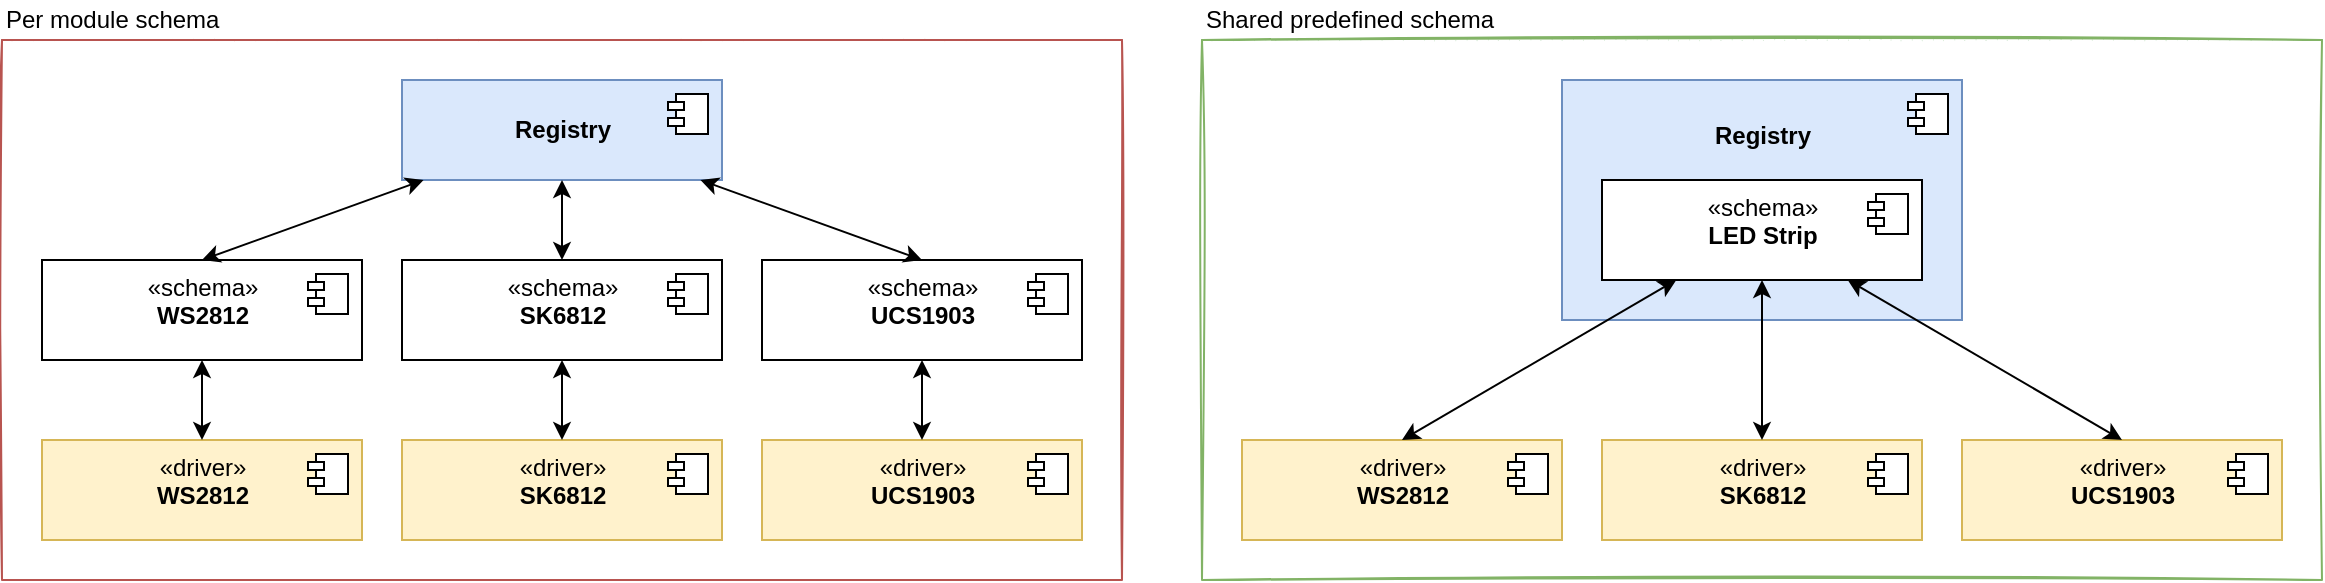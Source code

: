 <mxfile>
    <diagram id="qsWdjLXhYfynifRHrDlj" name="Page-1">
        <mxGraphModel dx="517" dy="1678" grid="1" gridSize="10" guides="1" tooltips="1" connect="1" arrows="1" fold="1" page="1" pageScale="1" pageWidth="1169" pageHeight="827" math="0" shadow="0">
            <root>
                <mxCell id="0"/>
                <mxCell id="1" parent="0"/>
                <mxCell id="37" value="&lt;b&gt;&lt;br&gt;Registry&lt;/b&gt;" style="html=1;dropTarget=0;verticalAlign=top;fillColor=#dae8fc;strokeColor=#6c8ebf;" parent="1" vertex="1">
                    <mxGeometry x="840" y="-690" width="200" height="120" as="geometry"/>
                </mxCell>
                <mxCell id="38" value="" style="shape=module;jettyWidth=8;jettyHeight=4;" parent="37" vertex="1">
                    <mxGeometry x="1" width="20" height="20" relative="1" as="geometry">
                        <mxPoint x="-27" y="7" as="offset"/>
                    </mxGeometry>
                </mxCell>
                <mxCell id="2" value="«driver»&lt;br&gt;&lt;b&gt;WS2812&lt;/b&gt;" style="html=1;dropTarget=0;verticalAlign=top;fillColor=#fff2cc;strokeColor=#d6b656;" parent="1" vertex="1">
                    <mxGeometry x="80" y="-510" width="160" height="50" as="geometry"/>
                </mxCell>
                <mxCell id="3" value="" style="shape=module;jettyWidth=8;jettyHeight=4;" parent="2" vertex="1">
                    <mxGeometry x="1" width="20" height="20" relative="1" as="geometry">
                        <mxPoint x="-27" y="7" as="offset"/>
                    </mxGeometry>
                </mxCell>
                <mxCell id="4" value="«driver»&lt;br&gt;&lt;b&gt;SK6812&lt;/b&gt;" style="html=1;dropTarget=0;verticalAlign=top;fillColor=#fff2cc;strokeColor=#d6b656;" parent="1" vertex="1">
                    <mxGeometry x="260" y="-510" width="160" height="50" as="geometry"/>
                </mxCell>
                <mxCell id="5" value="" style="shape=module;jettyWidth=8;jettyHeight=4;" parent="4" vertex="1">
                    <mxGeometry x="1" width="20" height="20" relative="1" as="geometry">
                        <mxPoint x="-27" y="7" as="offset"/>
                    </mxGeometry>
                </mxCell>
                <mxCell id="6" value="«driver»&lt;br&gt;&lt;b&gt;UCS1903&lt;/b&gt;" style="html=1;dropTarget=0;verticalAlign=top;fillColor=#fff2cc;strokeColor=#d6b656;" parent="1" vertex="1">
                    <mxGeometry x="440" y="-510" width="160" height="50" as="geometry"/>
                </mxCell>
                <mxCell id="7" value="" style="shape=module;jettyWidth=8;jettyHeight=4;" parent="6" vertex="1">
                    <mxGeometry x="1" width="20" height="20" relative="1" as="geometry">
                        <mxPoint x="-27" y="7" as="offset"/>
                    </mxGeometry>
                </mxCell>
                <mxCell id="8" value="«schema»&lt;br&gt;&lt;b&gt;WS2812&lt;/b&gt;" style="html=1;dropTarget=0;verticalAlign=top;" parent="1" vertex="1">
                    <mxGeometry x="80" y="-600" width="160" height="50" as="geometry"/>
                </mxCell>
                <mxCell id="9" value="" style="shape=module;jettyWidth=8;jettyHeight=4;" parent="8" vertex="1">
                    <mxGeometry x="1" width="20" height="20" relative="1" as="geometry">
                        <mxPoint x="-27" y="7" as="offset"/>
                    </mxGeometry>
                </mxCell>
                <mxCell id="10" value="«schema»&lt;br&gt;&lt;b&gt;SK6812&lt;/b&gt;" style="html=1;dropTarget=0;verticalAlign=top;" parent="1" vertex="1">
                    <mxGeometry x="260" y="-600" width="160" height="50" as="geometry"/>
                </mxCell>
                <mxCell id="11" value="" style="shape=module;jettyWidth=8;jettyHeight=4;" parent="10" vertex="1">
                    <mxGeometry x="1" width="20" height="20" relative="1" as="geometry">
                        <mxPoint x="-27" y="7" as="offset"/>
                    </mxGeometry>
                </mxCell>
                <mxCell id="12" value="«schema»&lt;br&gt;&lt;b&gt;UCS1903&lt;/b&gt;" style="html=1;dropTarget=0;verticalAlign=top;" parent="1" vertex="1">
                    <mxGeometry x="440" y="-600" width="160" height="50" as="geometry"/>
                </mxCell>
                <mxCell id="13" value="" style="shape=module;jettyWidth=8;jettyHeight=4;" parent="12" vertex="1">
                    <mxGeometry x="1" width="20" height="20" relative="1" as="geometry">
                        <mxPoint x="-27" y="7" as="offset"/>
                    </mxGeometry>
                </mxCell>
                <mxCell id="14" value="" style="endArrow=classic;startArrow=classic;html=1;entryX=0.5;entryY=1;entryDx=0;entryDy=0;exitX=0.5;exitY=0;exitDx=0;exitDy=0;" parent="1" source="2" target="8" edge="1">
                    <mxGeometry width="50" height="50" relative="1" as="geometry">
                        <mxPoint x="230" y="-260" as="sourcePoint"/>
                        <mxPoint x="280" y="-310" as="targetPoint"/>
                    </mxGeometry>
                </mxCell>
                <mxCell id="15" value="" style="endArrow=classic;startArrow=classic;html=1;entryX=0.5;entryY=1;entryDx=0;entryDy=0;exitX=0.5;exitY=0;exitDx=0;exitDy=0;" parent="1" source="4" target="10" edge="1">
                    <mxGeometry width="50" height="50" relative="1" as="geometry">
                        <mxPoint x="170" y="-500" as="sourcePoint"/>
                        <mxPoint x="170" y="-540" as="targetPoint"/>
                    </mxGeometry>
                </mxCell>
                <mxCell id="16" value="" style="endArrow=classic;startArrow=classic;html=1;entryX=0.5;entryY=1;entryDx=0;entryDy=0;exitX=0.5;exitY=0;exitDx=0;exitDy=0;" parent="1" source="6" target="12" edge="1">
                    <mxGeometry width="50" height="50" relative="1" as="geometry">
                        <mxPoint x="350" y="-500" as="sourcePoint"/>
                        <mxPoint x="350" y="-540" as="targetPoint"/>
                    </mxGeometry>
                </mxCell>
                <mxCell id="17" value="&lt;b&gt;Registry&lt;/b&gt;" style="html=1;dropTarget=0;verticalAlign=middle;fillColor=#dae8fc;strokeColor=#6c8ebf;" parent="1" vertex="1">
                    <mxGeometry x="260" y="-690" width="160" height="50" as="geometry"/>
                </mxCell>
                <mxCell id="18" value="" style="shape=module;jettyWidth=8;jettyHeight=4;" parent="17" vertex="1">
                    <mxGeometry x="1" width="20" height="20" relative="1" as="geometry">
                        <mxPoint x="-27" y="7" as="offset"/>
                    </mxGeometry>
                </mxCell>
                <mxCell id="19" value="" style="endArrow=classic;startArrow=classic;html=1;exitX=0.5;exitY=0;exitDx=0;exitDy=0;" parent="1" source="8" target="17" edge="1">
                    <mxGeometry width="50" height="50" relative="1" as="geometry">
                        <mxPoint x="170" y="-500" as="sourcePoint"/>
                        <mxPoint x="170" y="-540" as="targetPoint"/>
                    </mxGeometry>
                </mxCell>
                <mxCell id="20" value="" style="endArrow=classic;startArrow=classic;html=1;exitX=0.5;exitY=0;exitDx=0;exitDy=0;" parent="1" source="10" target="17" edge="1">
                    <mxGeometry width="50" height="50" relative="1" as="geometry">
                        <mxPoint x="350" y="-500" as="sourcePoint"/>
                        <mxPoint x="350" y="-540" as="targetPoint"/>
                    </mxGeometry>
                </mxCell>
                <mxCell id="21" value="" style="endArrow=classic;startArrow=classic;html=1;exitX=0.5;exitY=0;exitDx=0;exitDy=0;" parent="1" source="12" target="17" edge="1">
                    <mxGeometry width="50" height="50" relative="1" as="geometry">
                        <mxPoint x="350" y="-590" as="sourcePoint"/>
                        <mxPoint x="350" y="-630" as="targetPoint"/>
                    </mxGeometry>
                </mxCell>
                <mxCell id="22" value="«driver»&lt;br&gt;&lt;b&gt;WS2812&lt;/b&gt;" style="html=1;dropTarget=0;verticalAlign=top;fillColor=#fff2cc;strokeColor=#d6b656;" parent="1" vertex="1">
                    <mxGeometry x="680" y="-510" width="160" height="50" as="geometry"/>
                </mxCell>
                <mxCell id="23" value="" style="shape=module;jettyWidth=8;jettyHeight=4;" parent="22" vertex="1">
                    <mxGeometry x="1" width="20" height="20" relative="1" as="geometry">
                        <mxPoint x="-27" y="7" as="offset"/>
                    </mxGeometry>
                </mxCell>
                <mxCell id="24" value="«driver»&lt;br&gt;&lt;b&gt;SK6812&lt;/b&gt;" style="html=1;dropTarget=0;verticalAlign=top;fillColor=#fff2cc;strokeColor=#d6b656;" parent="1" vertex="1">
                    <mxGeometry x="860" y="-510" width="160" height="50" as="geometry"/>
                </mxCell>
                <mxCell id="25" value="" style="shape=module;jettyWidth=8;jettyHeight=4;" parent="24" vertex="1">
                    <mxGeometry x="1" width="20" height="20" relative="1" as="geometry">
                        <mxPoint x="-27" y="7" as="offset"/>
                    </mxGeometry>
                </mxCell>
                <mxCell id="26" value="«driver»&lt;br&gt;&lt;b&gt;UCS1903&lt;/b&gt;" style="html=1;dropTarget=0;verticalAlign=top;fillColor=#fff2cc;strokeColor=#d6b656;" parent="1" vertex="1">
                    <mxGeometry x="1040" y="-510" width="160" height="50" as="geometry"/>
                </mxCell>
                <mxCell id="27" value="" style="shape=module;jettyWidth=8;jettyHeight=4;" parent="26" vertex="1">
                    <mxGeometry x="1" width="20" height="20" relative="1" as="geometry">
                        <mxPoint x="-27" y="7" as="offset"/>
                    </mxGeometry>
                </mxCell>
                <mxCell id="30" value="«schema»&lt;br&gt;&lt;b&gt;LED Strip&lt;/b&gt;" style="html=1;dropTarget=0;verticalAlign=top;" parent="1" vertex="1">
                    <mxGeometry x="860" y="-640" width="160" height="50" as="geometry"/>
                </mxCell>
                <mxCell id="31" value="" style="shape=module;jettyWidth=8;jettyHeight=4;" parent="30" vertex="1">
                    <mxGeometry x="1" width="20" height="20" relative="1" as="geometry">
                        <mxPoint x="-27" y="7" as="offset"/>
                    </mxGeometry>
                </mxCell>
                <mxCell id="34" value="" style="endArrow=classic;startArrow=classic;html=1;exitX=0.5;exitY=0;exitDx=0;exitDy=0;" parent="1" source="22" target="30" edge="1">
                    <mxGeometry width="50" height="50" relative="1" as="geometry">
                        <mxPoint x="830" y="-260" as="sourcePoint"/>
                        <mxPoint x="760" y="-550" as="targetPoint"/>
                    </mxGeometry>
                </mxCell>
                <mxCell id="35" value="" style="endArrow=classic;startArrow=classic;html=1;entryX=0.5;entryY=1;entryDx=0;entryDy=0;exitX=0.5;exitY=0;exitDx=0;exitDy=0;" parent="1" source="24" target="30" edge="1">
                    <mxGeometry width="50" height="50" relative="1" as="geometry">
                        <mxPoint x="770" y="-500" as="sourcePoint"/>
                        <mxPoint x="770" y="-540" as="targetPoint"/>
                    </mxGeometry>
                </mxCell>
                <mxCell id="36" value="" style="endArrow=classic;startArrow=classic;html=1;exitX=0.5;exitY=0;exitDx=0;exitDy=0;" parent="1" source="26" target="30" edge="1">
                    <mxGeometry width="50" height="50" relative="1" as="geometry">
                        <mxPoint x="950" y="-500" as="sourcePoint"/>
                        <mxPoint x="1120" y="-550" as="targetPoint"/>
                    </mxGeometry>
                </mxCell>
                <mxCell id="42" value="" style="swimlane;startSize=0;fillColor=#d5e8d4;strokeColor=#82b366;sketch=1;" parent="1" vertex="1">
                    <mxGeometry x="660" y="-710" width="560" height="270" as="geometry"/>
                </mxCell>
                <mxCell id="44" value="" style="swimlane;startSize=0;fillColor=#f8cecc;strokeColor=#b85450;sketch=1;" parent="1" vertex="1">
                    <mxGeometry x="60" y="-710" width="560" height="270" as="geometry"/>
                </mxCell>
                <mxCell id="99" value="Shared predefined schema" style="text;html=1;align=left;verticalAlign=middle;resizable=0;points=[];autosize=1;strokeColor=none;fillColor=none;" parent="1" vertex="1">
                    <mxGeometry x="660" y="-730" width="160" height="20" as="geometry"/>
                </mxCell>
                <mxCell id="100" value="Per module schema" style="text;html=1;align=left;verticalAlign=middle;resizable=0;points=[];autosize=1;strokeColor=none;fillColor=none;" parent="1" vertex="1">
                    <mxGeometry x="60" y="-730" width="120" height="20" as="geometry"/>
                </mxCell>
            </root>
        </mxGraphModel>
    </diagram>
</mxfile>